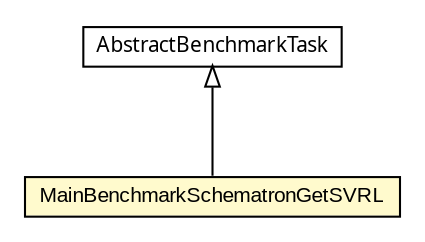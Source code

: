 #!/usr/local/bin/dot
#
# Class diagram 
# Generated by UMLGraph version 5.1 (http://www.umlgraph.org/)
#

digraph G {
	edge [fontname="arial",fontsize=10,labelfontname="arial",labelfontsize=10];
	node [fontname="arial",fontsize=10,shape=plaintext];
	nodesep=0.25;
	ranksep=0.5;
	// com.helger.schematron.benchmark.MainBenchmarkSchematronGetSVRL
	c321 [label=<<table title="com.helger.schematron.benchmark.MainBenchmarkSchematronGetSVRL" border="0" cellborder="1" cellspacing="0" cellpadding="2" port="p" bgcolor="lemonChiffon" href="./MainBenchmarkSchematronGetSVRL.html">
		<tr><td><table border="0" cellspacing="0" cellpadding="1">
<tr><td align="center" balign="center"> MainBenchmarkSchematronGetSVRL </td></tr>
		</table></td></tr>
		</table>>, fontname="arial", fontcolor="black", fontsize=10.0];
	// com.helger.schematron.benchmark.AbstractBenchmarkTask
	c324 [label=<<table title="com.helger.schematron.benchmark.AbstractBenchmarkTask" border="0" cellborder="1" cellspacing="0" cellpadding="2" port="p" href="./AbstractBenchmarkTask.html">
		<tr><td><table border="0" cellspacing="0" cellpadding="1">
<tr><td align="center" balign="center"><font face="ariali"> AbstractBenchmarkTask </font></td></tr>
		</table></td></tr>
		</table>>, fontname="arial", fontcolor="black", fontsize=10.0];
	//com.helger.schematron.benchmark.MainBenchmarkSchematronGetSVRL extends com.helger.schematron.benchmark.AbstractBenchmarkTask
	c324:p -> c321:p [dir=back,arrowtail=empty];
}

